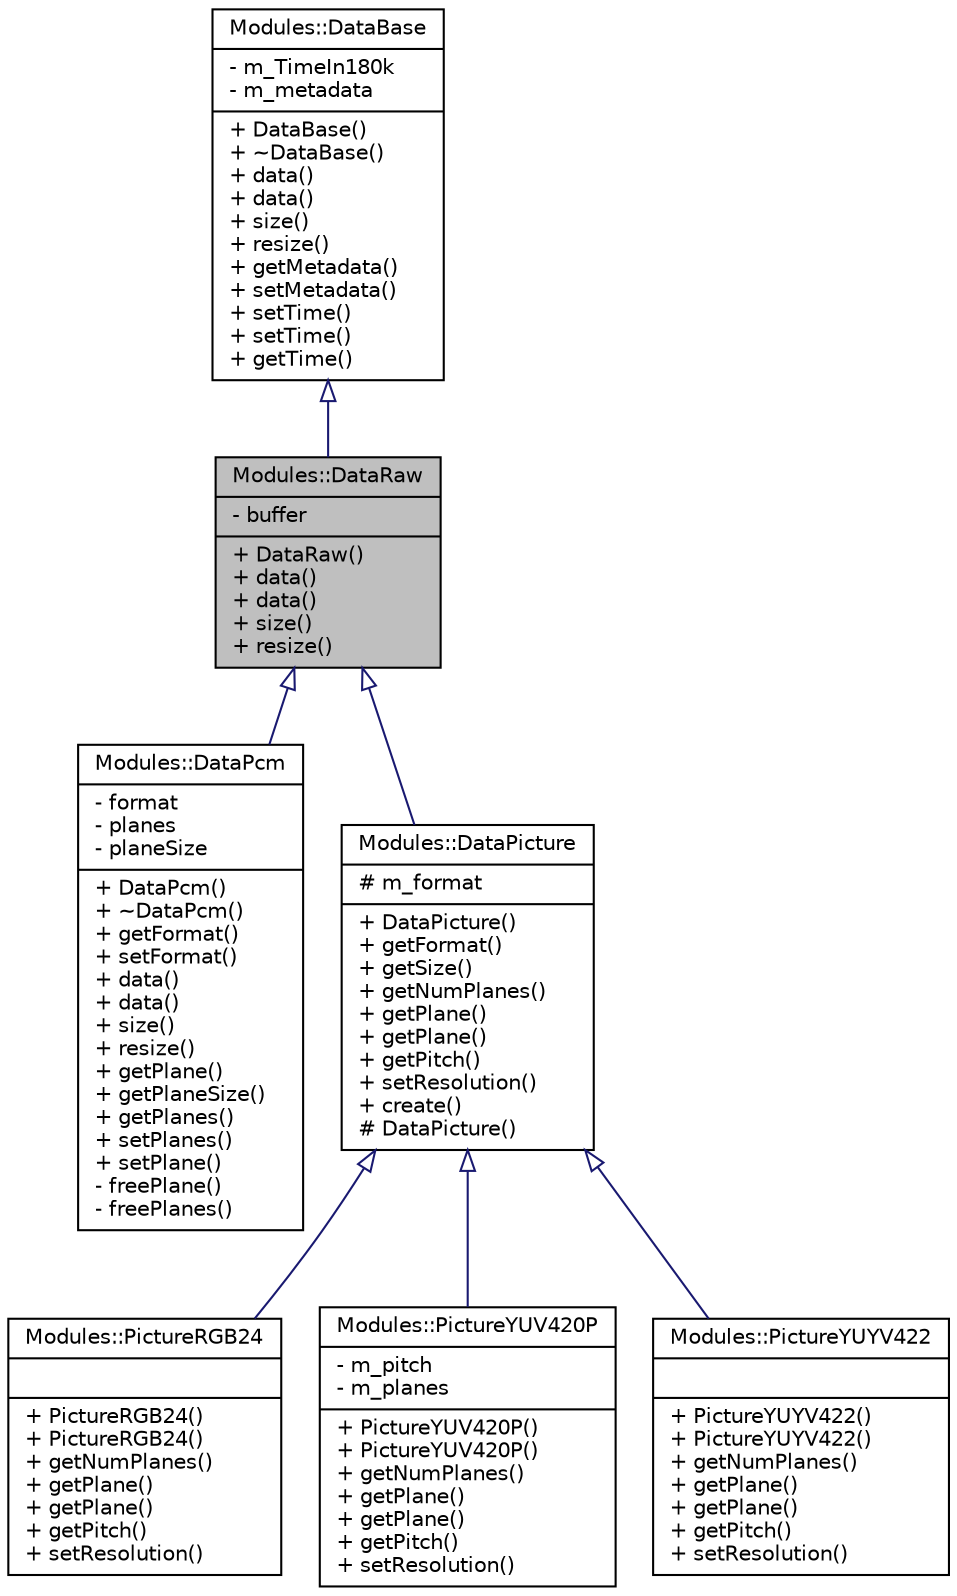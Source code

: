 digraph "Modules::DataRaw"
{
 // INTERACTIVE_SVG=YES
  edge [fontname="Helvetica",fontsize="10",labelfontname="Helvetica",labelfontsize="10"];
  node [fontname="Helvetica",fontsize="10",shape=record];
  Node1 [label="{Modules::DataRaw\n|- buffer\l|+ DataRaw()\l+ data()\l+ data()\l+ size()\l+ resize()\l}",height=0.2,width=0.4,color="black", fillcolor="grey75", style="filled", fontcolor="black"];
  Node2 -> Node1 [dir="back",color="midnightblue",fontsize="10",style="solid",arrowtail="onormal",fontname="Helvetica"];
  Node2 [label="{Modules::DataBase\n|- m_TimeIn180k\l- m_metadata\l|+ DataBase()\l+ ~DataBase()\l+ data()\l+ data()\l+ size()\l+ resize()\l+ getMetadata()\l+ setMetadata()\l+ setTime()\l+ setTime()\l+ getTime()\l}",height=0.2,width=0.4,color="black", fillcolor="white", style="filled",URL="$class_modules_1_1_data_base.html"];
  Node1 -> Node3 [dir="back",color="midnightblue",fontsize="10",style="solid",arrowtail="onormal",fontname="Helvetica"];
  Node3 [label="{Modules::DataPcm\n|- format\l- planes\l- planeSize\l|+ DataPcm()\l+ ~DataPcm()\l+ getFormat()\l+ setFormat()\l+ data()\l+ data()\l+ size()\l+ resize()\l+ getPlane()\l+ getPlaneSize()\l+ getPlanes()\l+ setPlanes()\l+ setPlane()\l- freePlane()\l- freePlanes()\l}",height=0.2,width=0.4,color="black", fillcolor="white", style="filled",URL="$class_modules_1_1_data_pcm.html"];
  Node1 -> Node4 [dir="back",color="midnightblue",fontsize="10",style="solid",arrowtail="onormal",fontname="Helvetica"];
  Node4 [label="{Modules::DataPicture\n|# m_format\l|+ DataPicture()\l+ getFormat()\l+ getSize()\l+ getNumPlanes()\l+ getPlane()\l+ getPlane()\l+ getPitch()\l+ setResolution()\l+ create()\l# DataPicture()\l}",height=0.2,width=0.4,color="black", fillcolor="white", style="filled",URL="$class_modules_1_1_data_picture.html"];
  Node4 -> Node5 [dir="back",color="midnightblue",fontsize="10",style="solid",arrowtail="onormal",fontname="Helvetica"];
  Node5 [label="{Modules::PictureRGB24\n||+ PictureRGB24()\l+ PictureRGB24()\l+ getNumPlanes()\l+ getPlane()\l+ getPlane()\l+ getPitch()\l+ setResolution()\l}",height=0.2,width=0.4,color="black", fillcolor="white", style="filled",URL="$class_modules_1_1_picture_r_g_b24.html"];
  Node4 -> Node6 [dir="back",color="midnightblue",fontsize="10",style="solid",arrowtail="onormal",fontname="Helvetica"];
  Node6 [label="{Modules::PictureYUV420P\n|- m_pitch\l- m_planes\l|+ PictureYUV420P()\l+ PictureYUV420P()\l+ getNumPlanes()\l+ getPlane()\l+ getPlane()\l+ getPitch()\l+ setResolution()\l}",height=0.2,width=0.4,color="black", fillcolor="white", style="filled",URL="$class_modules_1_1_picture_y_u_v420_p.html"];
  Node4 -> Node7 [dir="back",color="midnightblue",fontsize="10",style="solid",arrowtail="onormal",fontname="Helvetica"];
  Node7 [label="{Modules::PictureYUYV422\n||+ PictureYUYV422()\l+ PictureYUYV422()\l+ getNumPlanes()\l+ getPlane()\l+ getPlane()\l+ getPitch()\l+ setResolution()\l}",height=0.2,width=0.4,color="black", fillcolor="white", style="filled",URL="$class_modules_1_1_picture_y_u_y_v422.html"];
}
